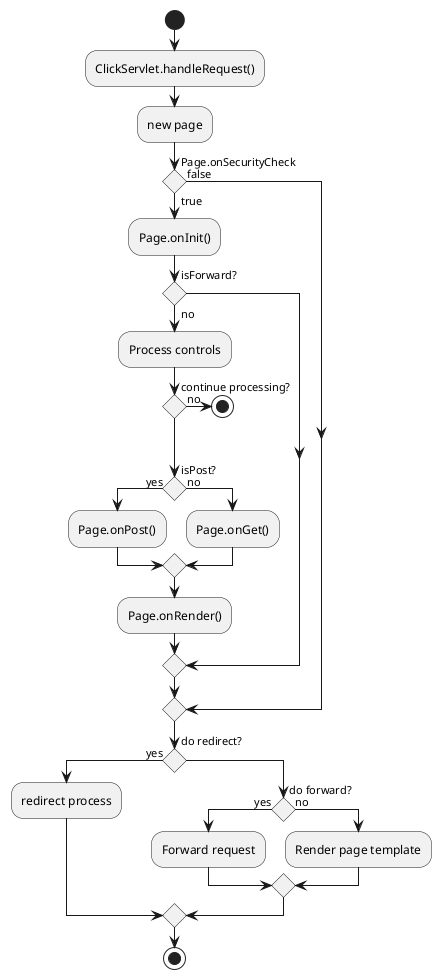 {
  "sha1": "jt2ma6wsgytwis1ibni8343pe7n15t8",
  "insertion": {
    "when": "2024-06-03T18:59:32.220Z",
    "user": "plantuml@gmail.com"
  }
}
@startuml
skinparam ConditionStyle diamond
start
:ClickServlet.handleRequest();
:new page;
if (Page.onSecurityCheck) then (true)
 :Page.onInit();
 if (isForward?) then (no)
   :Process controls;
   if (continue processing?) then (no)
     stop
   endif
   
   if (isPost?) then (yes)
     :Page.onPost();
   else (no)
     :Page.onGet();
   endif
   :Page.onRender();
 endif
else (false)
endif

if (do redirect?) then (yes)
 :redirect process;
else
 if (do forward?) then (yes)
   :Forward request;
 else (no)
   :Render page template;
 endif
endif

stop
@enduml
